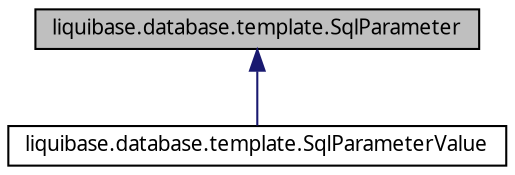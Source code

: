 digraph G
{
  edge [fontname="FreeSans.ttf",fontsize=10,labelfontname="FreeSans.ttf",labelfontsize=10];
  node [fontname="FreeSans.ttf",fontsize=10,shape=record];
  Node1 [label="liquibase.database.template.SqlParameter",height=0.2,width=0.4,color="black", fillcolor="grey75", style="filled" fontcolor="black"];
  Node1 -> Node2 [dir=back,color="midnightblue",fontsize=10,style="solid",fontname="FreeSans.ttf"];
  Node2 [label="liquibase.database.template.SqlParameterValue",height=0.2,width=0.4,color="black", fillcolor="white", style="filled",URL="$classliquibase_1_1database_1_1template_1_1_sql_parameter_value.html",tooltip="Object to represent a SQL parameter value, including parameter metadata such as the..."];
}
